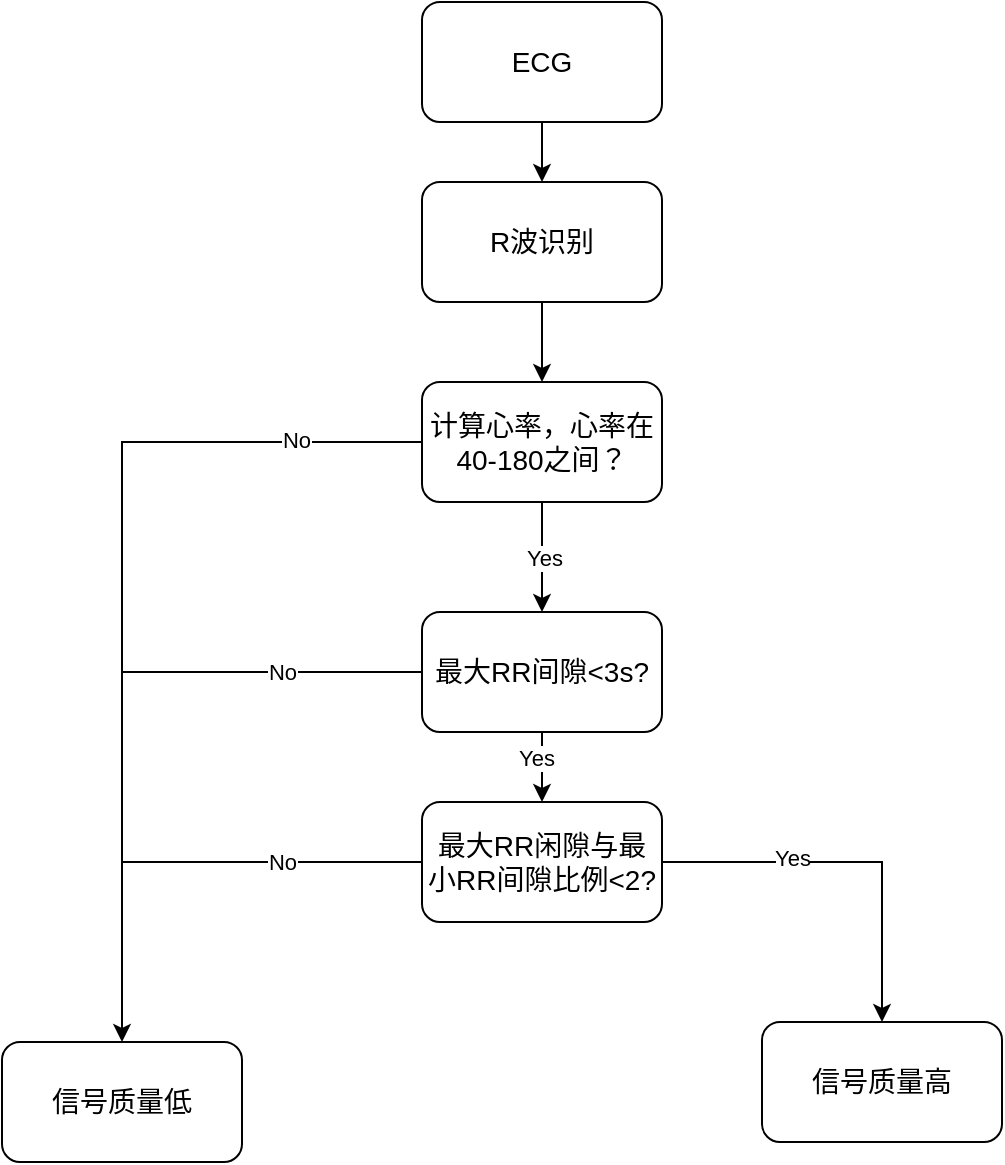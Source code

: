 <mxfile version="13.7.7" type="github">
  <diagram id="5HwTaLlpr3_sc8y_CnoY" name="Page-1">
    <mxGraphModel dx="1613" dy="546" grid="1" gridSize="10" guides="1" tooltips="1" connect="1" arrows="1" fold="1" page="1" pageScale="1" pageWidth="827" pageHeight="1169" math="0" shadow="0">
      <root>
        <mxCell id="0" />
        <mxCell id="1" parent="0" />
        <mxCell id="yfFKuQNnSTtS-s3lUnLz-3" value="" style="edgeStyle=orthogonalEdgeStyle;rounded=0;orthogonalLoop=1;jettySize=auto;html=1;" edge="1" parent="1" source="yfFKuQNnSTtS-s3lUnLz-1" target="yfFKuQNnSTtS-s3lUnLz-2">
          <mxGeometry relative="1" as="geometry" />
        </mxCell>
        <mxCell id="yfFKuQNnSTtS-s3lUnLz-1" value="&lt;font style=&quot;font-size: 14px&quot;&gt;ECG&lt;/font&gt;" style="rounded=1;whiteSpace=wrap;html=1;" vertex="1" parent="1">
          <mxGeometry x="-30" y="250" width="120" height="60" as="geometry" />
        </mxCell>
        <mxCell id="yfFKuQNnSTtS-s3lUnLz-5" value="" style="edgeStyle=orthogonalEdgeStyle;rounded=0;orthogonalLoop=1;jettySize=auto;html=1;" edge="1" parent="1" source="yfFKuQNnSTtS-s3lUnLz-2" target="yfFKuQNnSTtS-s3lUnLz-4">
          <mxGeometry relative="1" as="geometry" />
        </mxCell>
        <mxCell id="yfFKuQNnSTtS-s3lUnLz-2" value="&lt;font style=&quot;font-size: 14px&quot;&gt;R波识别&lt;/font&gt;" style="whiteSpace=wrap;html=1;rounded=1;" vertex="1" parent="1">
          <mxGeometry x="-30" y="340" width="120" height="60" as="geometry" />
        </mxCell>
        <mxCell id="yfFKuQNnSTtS-s3lUnLz-7" value="" style="edgeStyle=orthogonalEdgeStyle;rounded=0;orthogonalLoop=1;jettySize=auto;html=1;" edge="1" parent="1" source="yfFKuQNnSTtS-s3lUnLz-4" target="yfFKuQNnSTtS-s3lUnLz-6">
          <mxGeometry relative="1" as="geometry" />
        </mxCell>
        <mxCell id="yfFKuQNnSTtS-s3lUnLz-8" value="Yes" style="edgeLabel;html=1;align=center;verticalAlign=middle;resizable=0;points=[];" vertex="1" connectable="0" parent="yfFKuQNnSTtS-s3lUnLz-7">
          <mxGeometry x="0.025" y="1" relative="1" as="geometry">
            <mxPoint as="offset" />
          </mxGeometry>
        </mxCell>
        <mxCell id="yfFKuQNnSTtS-s3lUnLz-10" value="" style="edgeStyle=orthogonalEdgeStyle;rounded=0;orthogonalLoop=1;jettySize=auto;html=1;" edge="1" parent="1" source="yfFKuQNnSTtS-s3lUnLz-4" target="yfFKuQNnSTtS-s3lUnLz-9">
          <mxGeometry relative="1" as="geometry" />
        </mxCell>
        <mxCell id="yfFKuQNnSTtS-s3lUnLz-11" value="No" style="edgeLabel;html=1;align=center;verticalAlign=middle;resizable=0;points=[];" vertex="1" connectable="0" parent="yfFKuQNnSTtS-s3lUnLz-10">
          <mxGeometry x="-0.721" y="-1" relative="1" as="geometry">
            <mxPoint as="offset" />
          </mxGeometry>
        </mxCell>
        <mxCell id="yfFKuQNnSTtS-s3lUnLz-4" value="&lt;font style=&quot;font-size: 14px&quot;&gt;计算心率，心率在40-180之间？&lt;/font&gt;" style="whiteSpace=wrap;html=1;rounded=1;" vertex="1" parent="1">
          <mxGeometry x="-30" y="440" width="120" height="60" as="geometry" />
        </mxCell>
        <mxCell id="yfFKuQNnSTtS-s3lUnLz-16" value="" style="edgeStyle=orthogonalEdgeStyle;rounded=0;orthogonalLoop=1;jettySize=auto;html=1;" edge="1" parent="1" source="yfFKuQNnSTtS-s3lUnLz-6" target="yfFKuQNnSTtS-s3lUnLz-15">
          <mxGeometry relative="1" as="geometry" />
        </mxCell>
        <mxCell id="yfFKuQNnSTtS-s3lUnLz-21" value="Yes" style="edgeLabel;html=1;align=center;verticalAlign=middle;resizable=0;points=[];" vertex="1" connectable="0" parent="yfFKuQNnSTtS-s3lUnLz-16">
          <mxGeometry x="0.111" y="4" relative="1" as="geometry">
            <mxPoint x="-7" y="-2" as="offset" />
          </mxGeometry>
        </mxCell>
        <mxCell id="yfFKuQNnSTtS-s3lUnLz-6" value="&lt;font style=&quot;font-size: 14px&quot;&gt;最大RR间隙&amp;lt;3s?&lt;/font&gt;" style="whiteSpace=wrap;html=1;rounded=1;" vertex="1" parent="1">
          <mxGeometry x="-30" y="555" width="120" height="60" as="geometry" />
        </mxCell>
        <mxCell id="yfFKuQNnSTtS-s3lUnLz-9" value="&lt;font style=&quot;font-size: 14px&quot;&gt;信号质量低&lt;/font&gt;" style="whiteSpace=wrap;html=1;rounded=1;" vertex="1" parent="1">
          <mxGeometry x="-240" y="770" width="120" height="60" as="geometry" />
        </mxCell>
        <mxCell id="yfFKuQNnSTtS-s3lUnLz-13" value="" style="endArrow=none;html=1;" edge="1" parent="1">
          <mxGeometry width="50" height="50" relative="1" as="geometry">
            <mxPoint x="-180" y="585" as="sourcePoint" />
            <mxPoint x="-30" y="585" as="targetPoint" />
          </mxGeometry>
        </mxCell>
        <mxCell id="yfFKuQNnSTtS-s3lUnLz-14" value="No" style="edgeLabel;html=1;align=center;verticalAlign=middle;resizable=0;points=[];" vertex="1" connectable="0" parent="yfFKuQNnSTtS-s3lUnLz-13">
          <mxGeometry x="0.333" relative="1" as="geometry">
            <mxPoint x="-20" as="offset" />
          </mxGeometry>
        </mxCell>
        <mxCell id="yfFKuQNnSTtS-s3lUnLz-20" value="" style="edgeStyle=orthogonalEdgeStyle;rounded=0;orthogonalLoop=1;jettySize=auto;html=1;" edge="1" parent="1" source="yfFKuQNnSTtS-s3lUnLz-15" target="yfFKuQNnSTtS-s3lUnLz-19">
          <mxGeometry relative="1" as="geometry" />
        </mxCell>
        <mxCell id="yfFKuQNnSTtS-s3lUnLz-22" value="Yes" style="edgeLabel;html=1;align=center;verticalAlign=middle;resizable=0;points=[];" vertex="1" connectable="0" parent="yfFKuQNnSTtS-s3lUnLz-20">
          <mxGeometry x="-0.316" y="2" relative="1" as="geometry">
            <mxPoint as="offset" />
          </mxGeometry>
        </mxCell>
        <mxCell id="yfFKuQNnSTtS-s3lUnLz-15" value="&lt;font style=&quot;font-size: 14px&quot;&gt;最大RR闲隙与最小RR间隙比例&amp;lt;2?&lt;/font&gt;" style="whiteSpace=wrap;html=1;rounded=1;" vertex="1" parent="1">
          <mxGeometry x="-30" y="650" width="120" height="60" as="geometry" />
        </mxCell>
        <mxCell id="yfFKuQNnSTtS-s3lUnLz-17" value="" style="endArrow=none;html=1;" edge="1" parent="1">
          <mxGeometry width="50" height="50" relative="1" as="geometry">
            <mxPoint x="-180" y="680" as="sourcePoint" />
            <mxPoint x="-30" y="680" as="targetPoint" />
          </mxGeometry>
        </mxCell>
        <mxCell id="yfFKuQNnSTtS-s3lUnLz-18" value="No" style="edgeLabel;html=1;align=center;verticalAlign=middle;resizable=0;points=[];" vertex="1" connectable="0" parent="yfFKuQNnSTtS-s3lUnLz-17">
          <mxGeometry y="1" relative="1" as="geometry">
            <mxPoint x="5" y="1" as="offset" />
          </mxGeometry>
        </mxCell>
        <mxCell id="yfFKuQNnSTtS-s3lUnLz-19" value="&lt;font style=&quot;font-size: 14px&quot;&gt;信号质量高&lt;/font&gt;" style="whiteSpace=wrap;html=1;rounded=1;" vertex="1" parent="1">
          <mxGeometry x="140" y="760" width="120" height="60" as="geometry" />
        </mxCell>
      </root>
    </mxGraphModel>
  </diagram>
</mxfile>
